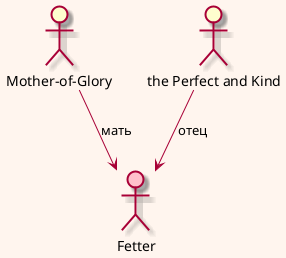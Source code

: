 @startuml

'left to right direction
skin rose
skinparam backgroundcolor seashell


' Chapter 1

:Fetter: as fetter #pink

:Mother-of-Glory: as mother

:the Perfect and Kind: as father


mother --> fetter : мать
father --> fetter : отец

@enduml